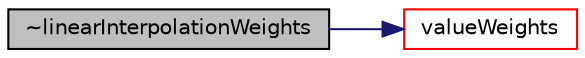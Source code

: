 digraph "~linearInterpolationWeights"
{
  bgcolor="transparent";
  edge [fontname="Helvetica",fontsize="10",labelfontname="Helvetica",labelfontsize="10"];
  node [fontname="Helvetica",fontsize="10",shape=record];
  rankdir="LR";
  Node1 [label="~linearInterpolationWeights",height=0.2,width=0.4,color="black", fillcolor="grey75", style="filled", fontcolor="black"];
  Node1 -> Node2 [color="midnightblue",fontsize="10",style="solid",fontname="Helvetica"];
  Node2 [label="valueWeights",height=0.2,width=0.4,color="red",URL="$a01339.html#ad4c9889c82bf9e0a77bca1814e7d8cbf",tooltip="Calculate weights and indices to calculate t from samples. "];
}

